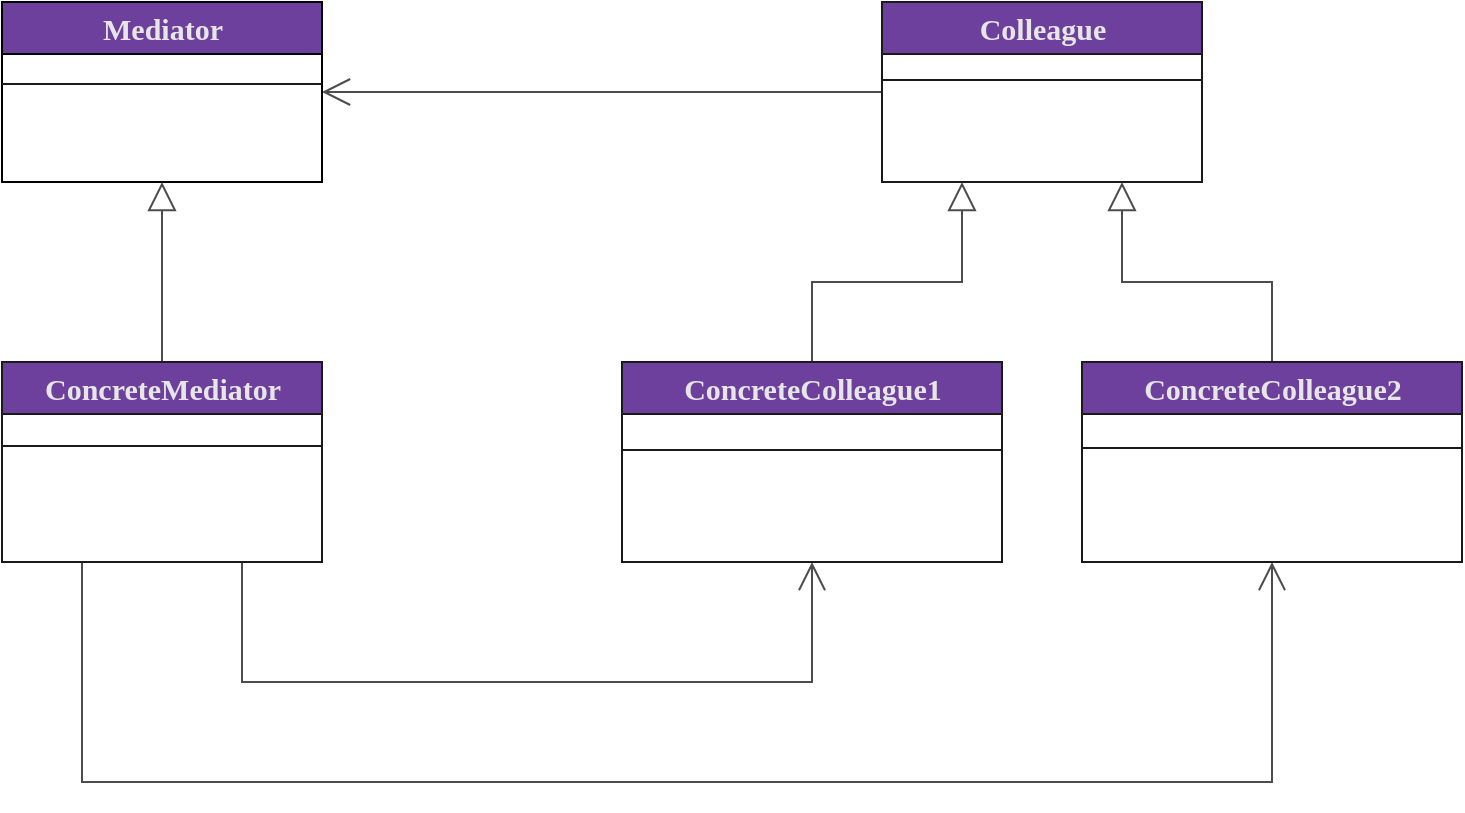 <mxfile version="20.0.1" type="device"><diagram name="Page-1" id="6133507b-19e7-1e82-6fc7-422aa6c4b21f"><mxGraphModel dx="981" dy="610" grid="1" gridSize="10" guides="1" tooltips="1" connect="1" arrows="1" fold="1" page="1" pageScale="1" pageWidth="1100" pageHeight="850" background="none" math="0" shadow="0"><root><mxCell id="0"/><mxCell id="1" parent="0"/><mxCell id="6m2M3UCkK65cMH3MMt34-3" style="rounded=0;orthogonalLoop=1;jettySize=auto;html=1;fontFamily=Source Sans Pro;fontSource=https%3A%2F%2Ffonts.googleapis.com%2Fcss%3Ffamily%3DSource%2BSans%2BPro;fontSize=16;fontColor=#E6E6E6;endArrow=open;endFill=0;strokeColor=#4D4D4D;strokeWidth=1;entryX=1;entryY=0.5;entryDx=0;entryDy=0;exitX=0;exitY=0.5;exitDx=0;exitDy=0;endSize=12;startSize=6;" parent="1" source="78961159f06e98e8-43" target="6m2M3UCkK65cMH3MMt34-1" edge="1"><mxGeometry relative="1" as="geometry"><mxPoint x="339" y="130" as="targetPoint"/></mxGeometry></mxCell><mxCell id="78961159f06e98e8-43" value="&lt;font data-font-src=&quot;https://fonts.googleapis.com/css?family=Source+Sans+Pro&quot; style=&quot;font-size: 15px;&quot; face=&quot;Source Sans Pro&quot;&gt;Colleague&lt;/font&gt;" style="swimlane;html=1;fontStyle=1;align=center;verticalAlign=middle;childLayout=stackLayout;horizontal=1;startSize=26;horizontalStack=0;resizeParent=1;resizeLast=0;collapsible=1;marginBottom=0;swimlaneFillColor=#ffffff;rounded=0;shadow=0;comic=0;labelBackgroundColor=none;strokeWidth=1;fontFamily=Verdana;fontSize=15;fillColor=#6e409d;fontColor=#E6E6E6;strokeColor=#1A1A1A;" parent="1" vertex="1"><mxGeometry x="620" y="100" width="160" height="90" as="geometry"><mxRectangle x="665" y="136" width="100" height="26" as="alternateBounds"/></mxGeometry></mxCell><mxCell id="78961159f06e98e8-51" value="" style="line;html=1;strokeWidth=1;fillColor=none;align=left;verticalAlign=middle;spacingTop=-1;spacingLeft=3;spacingRight=3;rotatable=0;labelPosition=right;points=[];portConstraint=eastwest;strokeColor=#1A1A1A;" parent="78961159f06e98e8-43" vertex="1"><mxGeometry y="26" width="160" height="26" as="geometry"/></mxCell><mxCell id="6m2M3UCkK65cMH3MMt34-1" value="Mediator" style="swimlane;html=1;fontStyle=1;align=center;verticalAlign=middle;childLayout=stackLayout;horizontal=1;startSize=26;horizontalStack=0;resizeParent=1;resizeLast=0;collapsible=1;marginBottom=0;swimlaneFillColor=#FFFFFF;rounded=0;shadow=0;comic=0;labelBackgroundColor=none;strokeWidth=1;fontFamily=Source Sans Pro;fontSize=15;fillColor=#6e409d;fontColor=#E6E6E6;fontSource=https%3A%2F%2Ffonts.googleapis.com%2Fcss%3Ffamily%3DSource%2BSans%2BPro;" parent="1" vertex="1"><mxGeometry x="180" y="100" width="160" height="90" as="geometry"><mxRectangle x="665" y="136" width="100" height="26" as="alternateBounds"/></mxGeometry></mxCell><mxCell id="6m2M3UCkK65cMH3MMt34-2" value="" style="line;html=1;strokeWidth=1;align=left;verticalAlign=middle;spacingTop=-1;spacingLeft=3;spacingRight=3;rotatable=0;labelPosition=right;points=[];portConstraint=eastwest;strokeColor=#1A1A1A;fillColor=#E6E6E6;" parent="6m2M3UCkK65cMH3MMt34-1" vertex="1"><mxGeometry y="26" width="160" height="30" as="geometry"/></mxCell><mxCell id="6m2M3UCkK65cMH3MMt34-9" style="edgeStyle=none;rounded=0;orthogonalLoop=1;jettySize=auto;html=1;entryX=0.5;entryY=1;entryDx=0;entryDy=0;fontFamily=Source Sans Pro;fontSource=https%3A%2F%2Ffonts.googleapis.com%2Fcss%3Ffamily%3DSource%2BSans%2BPro;fontSize=15;fontColor=#E6E6E6;endArrow=block;endFill=0;strokeColor=#4D4D4D;strokeWidth=1;endSize=12;" parent="1" source="6m2M3UCkK65cMH3MMt34-4" target="6m2M3UCkK65cMH3MMt34-1" edge="1"><mxGeometry relative="1" as="geometry"><Array as="points"/></mxGeometry></mxCell><mxCell id="6m2M3UCkK65cMH3MMt34-19" style="edgeStyle=orthogonalEdgeStyle;rounded=0;orthogonalLoop=1;jettySize=auto;html=1;exitX=0.25;exitY=1;exitDx=0;exitDy=0;entryX=0.5;entryY=1;entryDx=0;entryDy=0;fontFamily=Source Sans Pro;fontSource=https%3A%2F%2Ffonts.googleapis.com%2Fcss%3Ffamily%3DSource%2BSans%2BPro;fontSize=15;fontColor=#E6E6E6;endArrow=open;endFill=0;startSize=6;endSize=12;strokeColor=#4D4D4D;strokeWidth=1;" parent="1" source="6m2M3UCkK65cMH3MMt34-4" target="6m2M3UCkK65cMH3MMt34-17" edge="1"><mxGeometry relative="1" as="geometry"><Array as="points"><mxPoint x="220" y="490"/><mxPoint x="815" y="490"/></Array></mxGeometry></mxCell><mxCell id="6m2M3UCkK65cMH3MMt34-20" style="edgeStyle=orthogonalEdgeStyle;rounded=0;orthogonalLoop=1;jettySize=auto;html=1;exitX=0.75;exitY=1;exitDx=0;exitDy=0;entryX=0.5;entryY=1;entryDx=0;entryDy=0;fontFamily=Source Sans Pro;fontSource=https%3A%2F%2Ffonts.googleapis.com%2Fcss%3Ffamily%3DSource%2BSans%2BPro;fontSize=15;fontColor=#E6E6E6;endArrow=open;endFill=0;startSize=6;endSize=12;strokeColor=#4D4D4D;strokeWidth=1;" parent="1" source="6m2M3UCkK65cMH3MMt34-4" target="6m2M3UCkK65cMH3MMt34-11" edge="1"><mxGeometry relative="1" as="geometry"><Array as="points"><mxPoint x="300" y="440"/><mxPoint x="585" y="440"/></Array></mxGeometry></mxCell><mxCell id="6m2M3UCkK65cMH3MMt34-4" value="ConcreteMediator" style="swimlane;html=1;fontStyle=1;align=center;verticalAlign=middle;childLayout=stackLayout;horizontal=1;startSize=26;horizontalStack=0;resizeParent=1;resizeLast=0;collapsible=1;marginBottom=0;swimlaneFillColor=#ffffff;rounded=0;shadow=0;comic=0;labelBackgroundColor=none;strokeWidth=1;fontFamily=Source Sans Pro;fontSize=15;fillColor=#6e409d;fontColor=#E6E6E6;fontSource=https%3A%2F%2Ffonts.googleapis.com%2Fcss%3Ffamily%3DSource%2BSans%2BPro;strokeColor=#1A1A1A;" parent="1" vertex="1"><mxGeometry x="180" y="280" width="160" height="100" as="geometry"><mxRectangle x="665" y="136" width="100" height="26" as="alternateBounds"/></mxGeometry></mxCell><mxCell id="6m2M3UCkK65cMH3MMt34-5" value="" style="line;html=1;strokeWidth=1;fillColor=none;align=left;verticalAlign=middle;spacingTop=-1;spacingLeft=3;spacingRight=3;rotatable=0;labelPosition=right;points=[];portConstraint=eastwest;strokeColor=#1A1A1A;" parent="6m2M3UCkK65cMH3MMt34-4" vertex="1"><mxGeometry y="26" width="160" height="32" as="geometry"/></mxCell><mxCell id="6m2M3UCkK65cMH3MMt34-15" style="edgeStyle=orthogonalEdgeStyle;rounded=0;orthogonalLoop=1;jettySize=auto;html=1;entryX=0.25;entryY=1;entryDx=0;entryDy=0;fontFamily=Source Sans Pro;fontSource=https%3A%2F%2Ffonts.googleapis.com%2Fcss%3Ffamily%3DSource%2BSans%2BPro;fontSize=15;fontColor=#E6E6E6;endArrow=block;endFill=0;startSize=6;endSize=12;strokeColor=#4D4D4D;strokeWidth=1;" parent="1" source="6m2M3UCkK65cMH3MMt34-11" target="78961159f06e98e8-43" edge="1"><mxGeometry relative="1" as="geometry"/></mxCell><mxCell id="6m2M3UCkK65cMH3MMt34-11" value="Concrete&lt;font data-font-src=&quot;https://fonts.googleapis.com/css?family=Source+Sans+Pro&quot; style=&quot;font-size: 15px&quot; face=&quot;Source Sans Pro&quot;&gt;Colleague1&lt;/font&gt;" style="swimlane;html=1;fontStyle=1;align=center;verticalAlign=middle;childLayout=stackLayout;horizontal=1;startSize=26;horizontalStack=0;resizeParent=1;resizeLast=0;collapsible=1;marginBottom=0;swimlaneFillColor=#ffffff;rounded=0;shadow=0;comic=0;labelBackgroundColor=none;strokeWidth=1;fontFamily=Source Sans Pro;fontSize=15;fillColor=#6e409d;fontColor=#E6E6E6;fontSource=https%3A%2F%2Ffonts.googleapis.com%2Fcss%3Ffamily%3DSource%2BSans%2BPro;strokeColor=#1A1A1A;" parent="1" vertex="1"><mxGeometry x="490" y="280" width="190" height="100" as="geometry"><mxRectangle x="665" y="136" width="100" height="26" as="alternateBounds"/></mxGeometry></mxCell><mxCell id="6m2M3UCkK65cMH3MMt34-12" value="" style="line;html=1;strokeWidth=1;fillColor=none;align=left;verticalAlign=middle;spacingTop=-1;spacingLeft=3;spacingRight=3;rotatable=0;labelPosition=right;points=[];portConstraint=eastwest;strokeColor=#1A1A1A;" parent="6m2M3UCkK65cMH3MMt34-11" vertex="1"><mxGeometry y="26" width="190" height="36" as="geometry"/></mxCell><mxCell id="6m2M3UCkK65cMH3MMt34-16" style="edgeStyle=orthogonalEdgeStyle;rounded=0;orthogonalLoop=1;jettySize=auto;html=1;entryX=0.75;entryY=1;entryDx=0;entryDy=0;fontFamily=Source Sans Pro;fontSource=https%3A%2F%2Ffonts.googleapis.com%2Fcss%3Ffamily%3DSource%2BSans%2BPro;fontSize=15;fontColor=#E6E6E6;endArrow=block;endFill=0;startSize=6;endSize=12;strokeColor=#4D4D4D;strokeWidth=1;exitX=0.5;exitY=0;exitDx=0;exitDy=0;" parent="1" source="6m2M3UCkK65cMH3MMt34-17" target="78961159f06e98e8-43" edge="1"><mxGeometry relative="1" as="geometry"><mxPoint x="810.034" y="280" as="sourcePoint"/></mxGeometry></mxCell><mxCell id="6m2M3UCkK65cMH3MMt34-17" value="Concrete&lt;font data-font-src=&quot;https://fonts.googleapis.com/css?family=Source+Sans+Pro&quot; style=&quot;font-size: 15px&quot; face=&quot;Source Sans Pro&quot;&gt;Colleague2&lt;/font&gt;" style="swimlane;html=1;fontStyle=1;align=center;verticalAlign=middle;childLayout=stackLayout;horizontal=1;startSize=26;horizontalStack=0;resizeParent=1;resizeLast=0;collapsible=1;marginBottom=0;swimlaneFillColor=#ffffff;rounded=0;shadow=0;comic=0;labelBackgroundColor=none;strokeWidth=1;fontFamily=Source Sans Pro;fontSize=15;fillColor=#6e409d;fontColor=#E6E6E6;fontSource=https%3A%2F%2Ffonts.googleapis.com%2Fcss%3Ffamily%3DSource%2BSans%2BPro;strokeColor=#1A1A1A;" parent="1" vertex="1"><mxGeometry x="720" y="280" width="190" height="100" as="geometry"><mxRectangle x="665" y="136" width="100" height="26" as="alternateBounds"/></mxGeometry></mxCell><mxCell id="6m2M3UCkK65cMH3MMt34-18" value="" style="line;html=1;strokeWidth=1;fillColor=none;align=left;verticalAlign=middle;spacingTop=-1;spacingLeft=3;spacingRight=3;rotatable=0;labelPosition=right;points=[];portConstraint=eastwest;strokeColor=#1A1A1A;" parent="6m2M3UCkK65cMH3MMt34-17" vertex="1"><mxGeometry y="26" width="190" height="34" as="geometry"/></mxCell></root></mxGraphModel></diagram></mxfile>